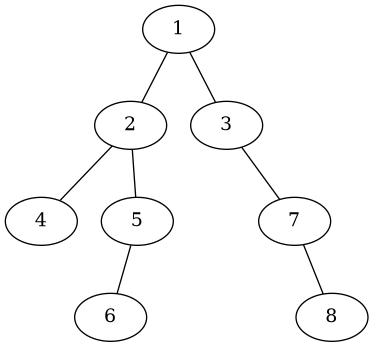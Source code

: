 @startdot
graph G {
    1 -- 2
    1 -- 3
    2 --4
    2--5
    5--6
    5--NULL[style=invis]
    3--NULL[style=invis]
    3--7
    7--8
    7--NULL[style=invis]
    NULL[style=invis]
}

@enddot